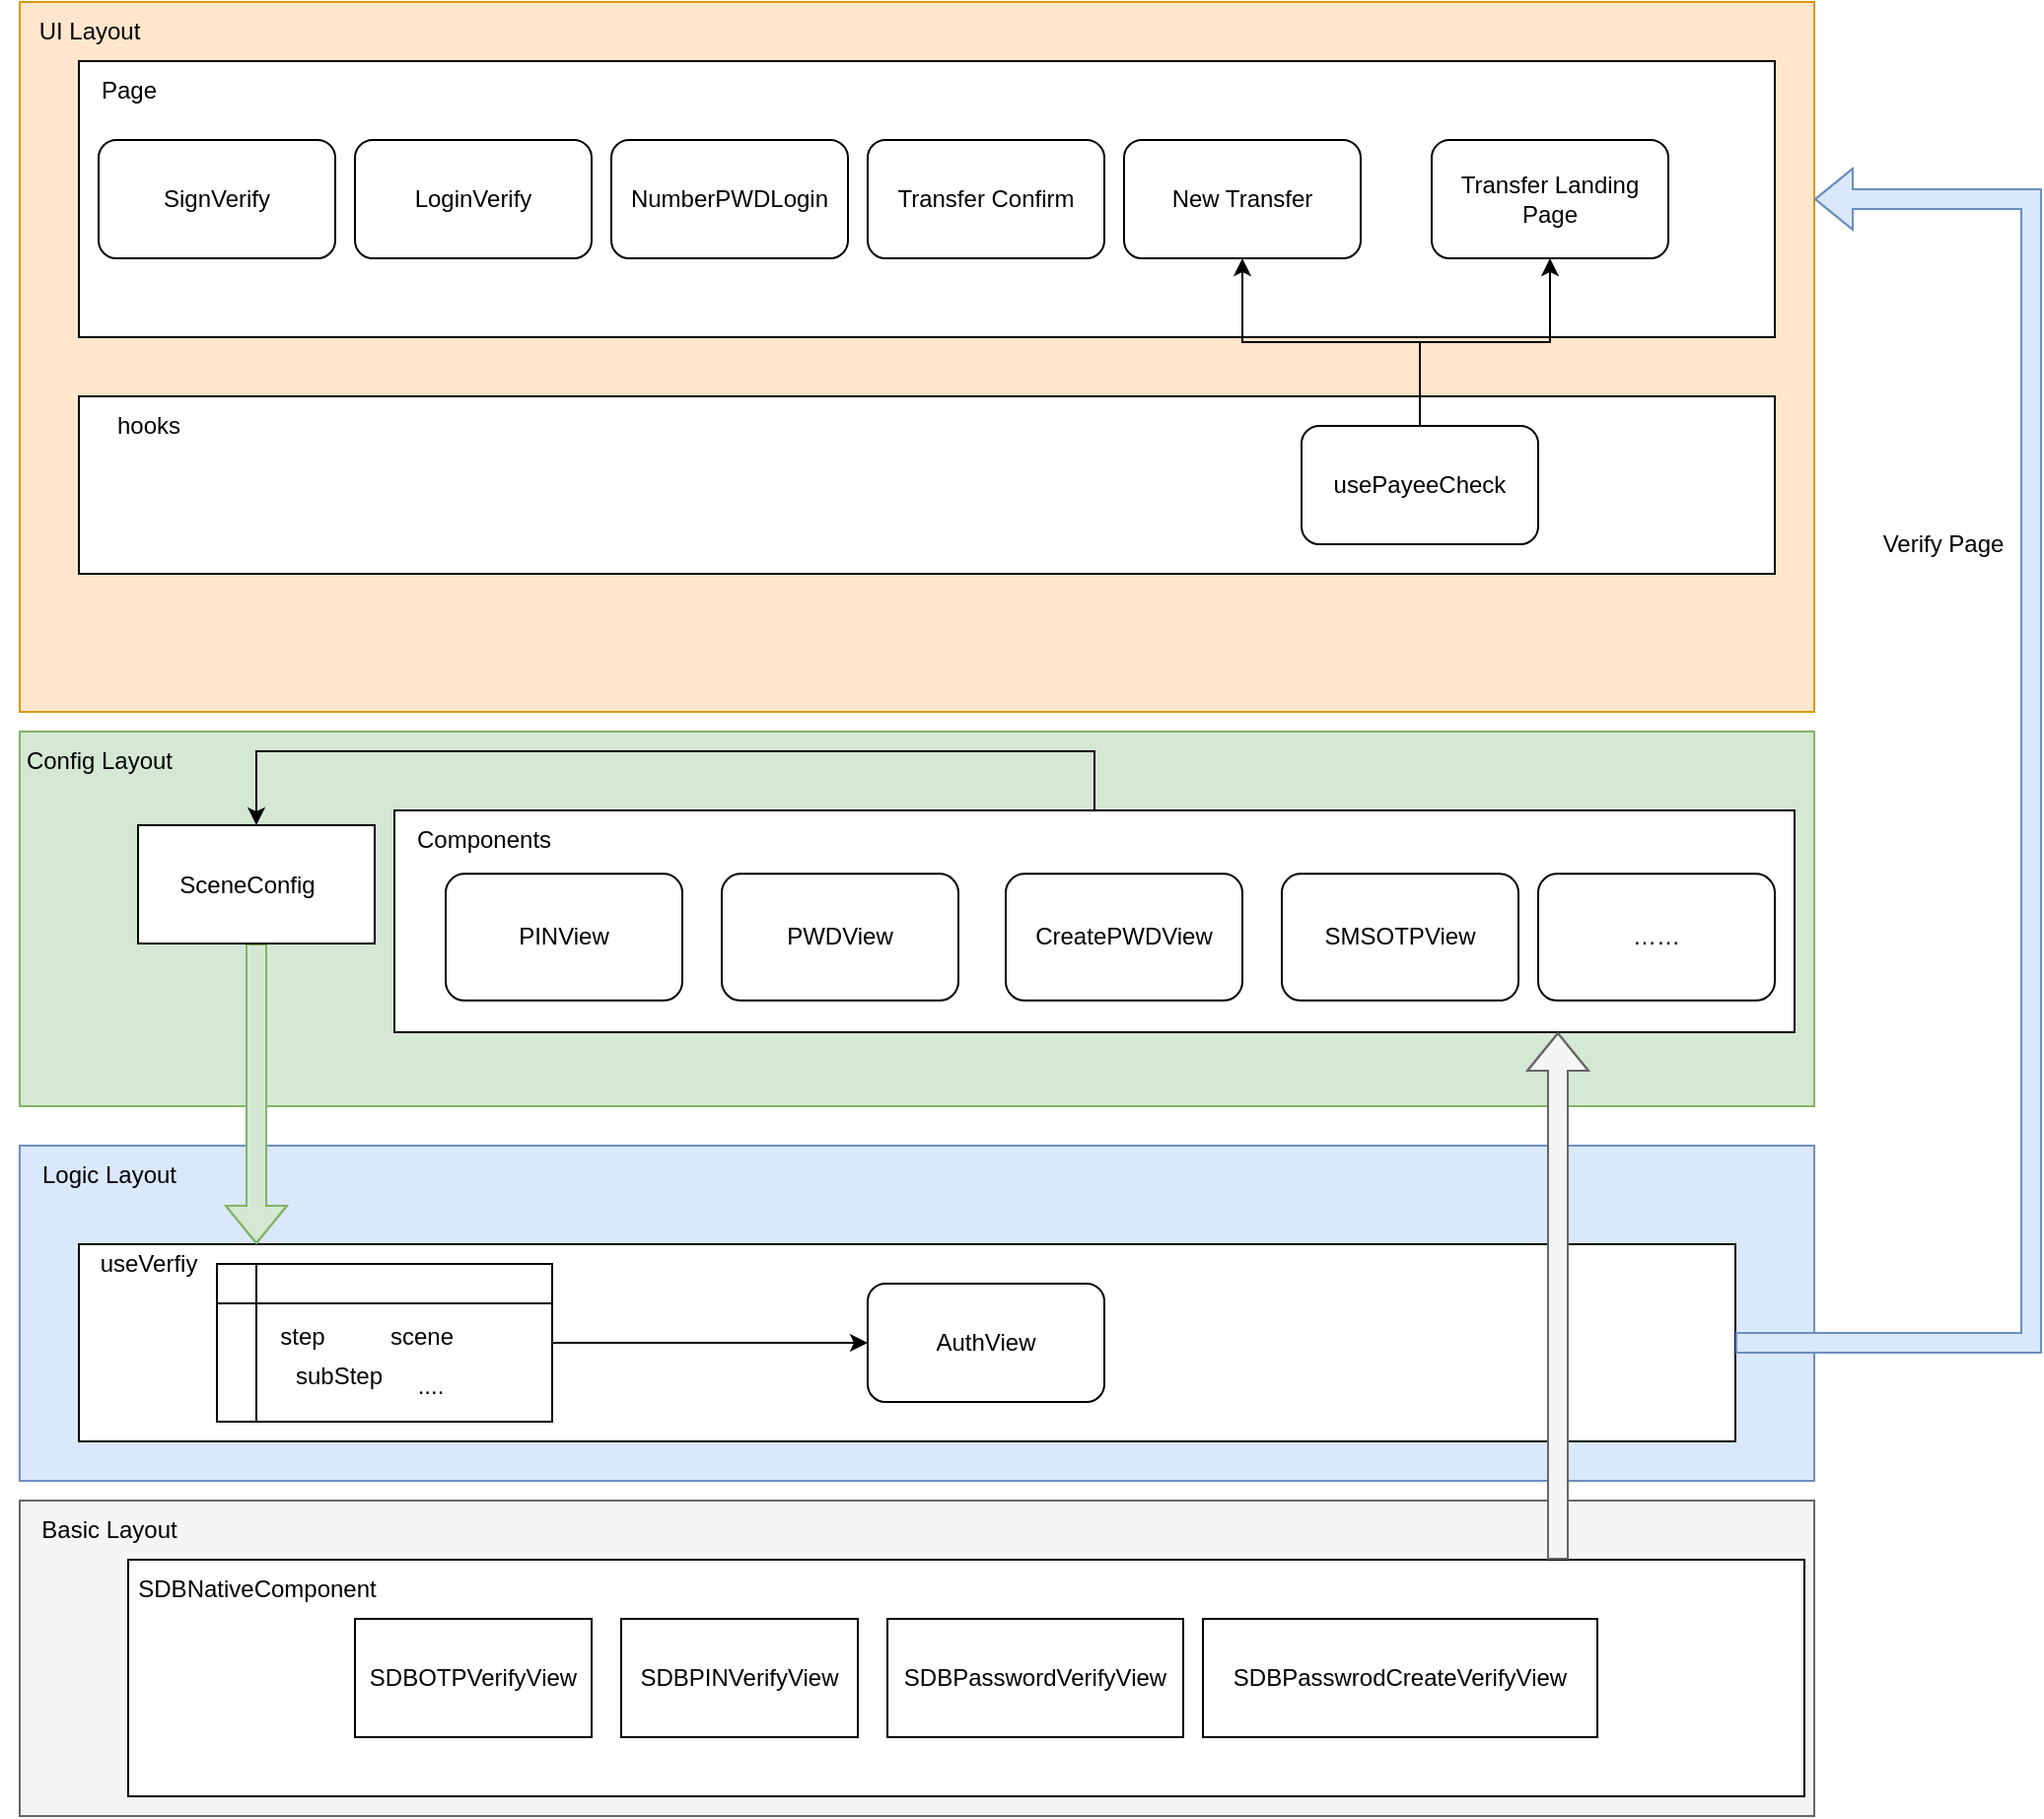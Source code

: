 <mxfile version="20.5.3" type="github"><diagram id="tug-MrQS2ArPpJNBZUA7" name="第 1 页"><mxGraphModel dx="1055" dy="1905" grid="1" gridSize="10" guides="1" tooltips="1" connect="1" arrows="1" fold="1" page="1" pageScale="1" pageWidth="827" pageHeight="1169" math="0" shadow="0"><root><mxCell id="0"/><mxCell id="1" parent="0"/><mxCell id="47pUHz8qlLQvw9tdH5vL-1" value="" style="rounded=0;whiteSpace=wrap;html=1;fillColor=#ffe6cc;strokeColor=#d79b00;" parent="1" vertex="1"><mxGeometry x="80" y="-10" width="910" height="360" as="geometry"/></mxCell><mxCell id="M3Hd-Tm1F2NimB2cvf0I-9" value="" style="rounded=0;whiteSpace=wrap;html=1;" vertex="1" parent="1"><mxGeometry x="110" y="190" width="860" height="90" as="geometry"/></mxCell><mxCell id="47pUHz8qlLQvw9tdH5vL-11" value="" style="rounded=0;whiteSpace=wrap;html=1;fillColor=#dae8fc;strokeColor=#6c8ebf;" parent="1" vertex="1"><mxGeometry x="80" y="570" width="910" height="170" as="geometry"/></mxCell><mxCell id="47pUHz8qlLQvw9tdH5vL-2" value="" style="rounded=0;whiteSpace=wrap;html=1;" parent="1" vertex="1"><mxGeometry x="110" y="20" width="860" height="140" as="geometry"/></mxCell><mxCell id="47pUHz8qlLQvw9tdH5vL-3" value="Page" style="text;html=1;align=center;verticalAlign=middle;resizable=0;points=[];autosize=1;strokeColor=none;fillColor=none;" parent="1" vertex="1"><mxGeometry x="110" y="20" width="50" height="30" as="geometry"/></mxCell><mxCell id="47pUHz8qlLQvw9tdH5vL-4" value="SignVerify" style="rounded=1;whiteSpace=wrap;html=1;fontFamily=Helvetica;fontSize=12;fontColor=default;align=center;strokeColor=default;fillColor=default;" parent="1" vertex="1"><mxGeometry x="120" y="60" width="120" height="60" as="geometry"/></mxCell><mxCell id="47pUHz8qlLQvw9tdH5vL-5" value="LoginVerify" style="rounded=1;whiteSpace=wrap;html=1;fontFamily=Helvetica;fontSize=12;fontColor=default;align=center;strokeColor=default;fillColor=default;" parent="1" vertex="1"><mxGeometry x="250" y="60" width="120" height="60" as="geometry"/></mxCell><mxCell id="47pUHz8qlLQvw9tdH5vL-6" value="" style="rounded=0;whiteSpace=wrap;html=1;" parent="1" vertex="1"><mxGeometry x="110" y="620" width="840" height="100" as="geometry"/></mxCell><mxCell id="M3Hd-Tm1F2NimB2cvf0I-25" style="edgeStyle=orthogonalEdgeStyle;rounded=0;orthogonalLoop=1;jettySize=auto;html=1;shape=flexArrow;fillColor=#dae8fc;strokeColor=#6c8ebf;exitX=1;exitY=0.5;exitDx=0;exitDy=0;" edge="1" parent="1" source="47pUHz8qlLQvw9tdH5vL-6" target="47pUHz8qlLQvw9tdH5vL-1"><mxGeometry relative="1" as="geometry"><mxPoint x="960" y="670" as="sourcePoint"/><Array as="points"><mxPoint x="1100" y="670"/><mxPoint x="1100" y="90"/></Array></mxGeometry></mxCell><mxCell id="47pUHz8qlLQvw9tdH5vL-8" value="AuthView" style="rounded=1;whiteSpace=wrap;html=1;" parent="1" vertex="1"><mxGeometry x="510" y="640" width="120" height="60" as="geometry"/></mxCell><mxCell id="47pUHz8qlLQvw9tdH5vL-9" value="&lt;span style=&quot;&quot;&gt;useVerfiy&lt;/span&gt;" style="text;html=1;align=center;verticalAlign=middle;resizable=0;points=[];autosize=1;strokeColor=none;fillColor=none;" parent="1" vertex="1"><mxGeometry x="110" y="615" width="70" height="30" as="geometry"/></mxCell><mxCell id="47pUHz8qlLQvw9tdH5vL-10" value="UI Layout" style="text;html=1;align=center;verticalAlign=middle;resizable=0;points=[];autosize=1;strokeColor=none;fillColor=none;" parent="1" vertex="1"><mxGeometry x="80" y="-10" width="70" height="30" as="geometry"/></mxCell><mxCell id="47pUHz8qlLQvw9tdH5vL-12" value="Logic Layout" style="text;html=1;align=center;verticalAlign=middle;resizable=0;points=[];autosize=1;strokeColor=none;fillColor=none;" parent="1" vertex="1"><mxGeometry x="80" y="570" width="90" height="30" as="geometry"/></mxCell><mxCell id="47pUHz8qlLQvw9tdH5vL-13" value="" style="rounded=0;whiteSpace=wrap;html=1;fillColor=#f5f5f5;fontColor=#333333;strokeColor=#666666;" parent="1" vertex="1"><mxGeometry x="80" y="750" width="910" height="160" as="geometry"/></mxCell><mxCell id="47pUHz8qlLQvw9tdH5vL-14" value="Basic Layout" style="text;html=1;align=center;verticalAlign=middle;resizable=0;points=[];autosize=1;strokeColor=none;fillColor=none;" parent="1" vertex="1"><mxGeometry x="80" y="750" width="90" height="30" as="geometry"/></mxCell><mxCell id="47pUHz8qlLQvw9tdH5vL-22" value="" style="group" parent="1" vertex="1" connectable="0"><mxGeometry x="180" y="630" width="170" height="80" as="geometry"/></mxCell><mxCell id="47pUHz8qlLQvw9tdH5vL-20" value="" style="shape=internalStorage;whiteSpace=wrap;html=1;backgroundOutline=1;" parent="47pUHz8qlLQvw9tdH5vL-22" vertex="1"><mxGeometry width="170" height="80" as="geometry"/></mxCell><mxCell id="47pUHz8qlLQvw9tdH5vL-15" value="step" style="text;html=1;strokeColor=none;fillColor=none;align=center;verticalAlign=middle;whiteSpace=wrap;rounded=0;" parent="47pUHz8qlLQvw9tdH5vL-22" vertex="1"><mxGeometry x="17" y="26.67" width="53" height="20" as="geometry"/></mxCell><mxCell id="47pUHz8qlLQvw9tdH5vL-16" value="scene" style="text;html=1;strokeColor=none;fillColor=none;align=center;verticalAlign=middle;whiteSpace=wrap;rounded=0;" parent="47pUHz8qlLQvw9tdH5vL-22" vertex="1"><mxGeometry x="80" y="26.67" width="47.5" height="20" as="geometry"/></mxCell><mxCell id="47pUHz8qlLQvw9tdH5vL-17" value="subStep" style="text;html=1;strokeColor=none;fillColor=none;align=center;verticalAlign=middle;whiteSpace=wrap;rounded=0;" parent="47pUHz8qlLQvw9tdH5vL-22" vertex="1"><mxGeometry x="34" y="46.67" width="56" height="20" as="geometry"/></mxCell><mxCell id="47pUHz8qlLQvw9tdH5vL-21" value="...." style="text;html=1;align=center;verticalAlign=middle;resizable=0;points=[];autosize=1;strokeColor=none;fillColor=none;" parent="47pUHz8qlLQvw9tdH5vL-22" vertex="1"><mxGeometry x="87.5" y="46.67" width="40" height="30" as="geometry"/></mxCell><mxCell id="M3Hd-Tm1F2NimB2cvf0I-1" value="" style="rounded=0;whiteSpace=wrap;html=1;fillColor=#d5e8d4;strokeColor=#82b366;" vertex="1" parent="1"><mxGeometry x="80" y="360" width="910" height="190" as="geometry"/></mxCell><mxCell id="M3Hd-Tm1F2NimB2cvf0I-5" value="Transfer Confirm" style="rounded=1;whiteSpace=wrap;html=1;fontFamily=Helvetica;fontSize=12;fontColor=default;align=center;strokeColor=default;fillColor=default;" vertex="1" parent="1"><mxGeometry x="510" y="60" width="120" height="60" as="geometry"/></mxCell><mxCell id="M3Hd-Tm1F2NimB2cvf0I-6" value="New Transfer" style="rounded=1;whiteSpace=wrap;html=1;fontFamily=Helvetica;fontSize=12;fontColor=default;align=center;strokeColor=default;fillColor=default;" vertex="1" parent="1"><mxGeometry x="640" y="60" width="120" height="60" as="geometry"/></mxCell><mxCell id="M3Hd-Tm1F2NimB2cvf0I-8" value="Transfer Landing Page" style="rounded=1;whiteSpace=wrap;html=1;fontFamily=Helvetica;fontSize=12;fontColor=default;align=center;strokeColor=default;fillColor=default;" vertex="1" parent="1"><mxGeometry x="796" y="60" width="120" height="60" as="geometry"/></mxCell><mxCell id="M3Hd-Tm1F2NimB2cvf0I-10" style="edgeStyle=orthogonalEdgeStyle;rounded=0;orthogonalLoop=1;jettySize=auto;html=1;" edge="1" parent="1" source="M3Hd-Tm1F2NimB2cvf0I-12" target="M3Hd-Tm1F2NimB2cvf0I-6"><mxGeometry relative="1" as="geometry"/></mxCell><mxCell id="M3Hd-Tm1F2NimB2cvf0I-11" style="edgeStyle=orthogonalEdgeStyle;rounded=0;orthogonalLoop=1;jettySize=auto;html=1;" edge="1" parent="1" source="M3Hd-Tm1F2NimB2cvf0I-12" target="M3Hd-Tm1F2NimB2cvf0I-8"><mxGeometry relative="1" as="geometry"/></mxCell><mxCell id="M3Hd-Tm1F2NimB2cvf0I-12" value="usePayeeCheck" style="rounded=1;whiteSpace=wrap;html=1;fontFamily=Helvetica;fontSize=12;fontColor=default;align=center;strokeColor=default;fillColor=default;" vertex="1" parent="1"><mxGeometry x="730" y="205" width="120" height="60" as="geometry"/></mxCell><mxCell id="M3Hd-Tm1F2NimB2cvf0I-13" value="hooks" style="text;html=1;align=center;verticalAlign=middle;resizable=0;points=[];autosize=1;strokeColor=none;fillColor=none;" vertex="1" parent="1"><mxGeometry x="115" y="190" width="60" height="30" as="geometry"/></mxCell><mxCell id="M3Hd-Tm1F2NimB2cvf0I-14" value="NumberPWDLogin" style="rounded=1;whiteSpace=wrap;html=1;fontFamily=Helvetica;fontSize=12;fontColor=default;align=center;strokeColor=default;fillColor=default;" vertex="1" parent="1"><mxGeometry x="380" y="60" width="120" height="60" as="geometry"/></mxCell><mxCell id="M3Hd-Tm1F2NimB2cvf0I-15" value="Config Layout" style="text;html=1;align=center;verticalAlign=middle;resizable=0;points=[];autosize=1;strokeColor=none;fillColor=none;" vertex="1" parent="1"><mxGeometry x="70" y="360" width="100" height="30" as="geometry"/></mxCell><mxCell id="M3Hd-Tm1F2NimB2cvf0I-23" style="edgeStyle=orthogonalEdgeStyle;rounded=0;orthogonalLoop=1;jettySize=auto;html=1;fillColor=#d5e8d4;strokeColor=#82b366;shape=flexArrow;" edge="1" parent="1" source="M3Hd-Tm1F2NimB2cvf0I-17"><mxGeometry relative="1" as="geometry"><mxPoint x="200" y="620" as="targetPoint"/></mxGeometry></mxCell><mxCell id="M3Hd-Tm1F2NimB2cvf0I-17" value="" style="rounded=0;whiteSpace=wrap;html=1;" vertex="1" parent="1"><mxGeometry x="140" y="407.5" width="120" height="60" as="geometry"/></mxCell><mxCell id="M3Hd-Tm1F2NimB2cvf0I-21" value="" style="group" vertex="1" connectable="0" parent="1"><mxGeometry x="270" y="400" width="710" height="112.5" as="geometry"/></mxCell><mxCell id="M3Hd-Tm1F2NimB2cvf0I-19" value="" style="rounded=0;whiteSpace=wrap;html=1;" vertex="1" parent="M3Hd-Tm1F2NimB2cvf0I-21"><mxGeometry width="710" height="112.5" as="geometry"/></mxCell><mxCell id="47pUHz8qlLQvw9tdH5vL-24" value="PINView" style="rounded=1;whiteSpace=wrap;html=1;" parent="M3Hd-Tm1F2NimB2cvf0I-21" vertex="1"><mxGeometry x="26" y="32.143" width="120" height="64.286" as="geometry"/></mxCell><mxCell id="47pUHz8qlLQvw9tdH5vL-25" value="PWDView" style="rounded=1;whiteSpace=wrap;html=1;" parent="M3Hd-Tm1F2NimB2cvf0I-21" vertex="1"><mxGeometry x="166" y="32.143" width="120" height="64.286" as="geometry"/></mxCell><mxCell id="47pUHz8qlLQvw9tdH5vL-26" value="CreatePWDView" style="rounded=1;whiteSpace=wrap;html=1;" parent="M3Hd-Tm1F2NimB2cvf0I-21" vertex="1"><mxGeometry x="310" y="32.143" width="120" height="64.286" as="geometry"/></mxCell><mxCell id="47pUHz8qlLQvw9tdH5vL-27" value="SMSOTPView" style="rounded=1;whiteSpace=wrap;html=1;" parent="M3Hd-Tm1F2NimB2cvf0I-21" vertex="1"><mxGeometry x="450" y="32.143" width="120" height="64.286" as="geometry"/></mxCell><mxCell id="M3Hd-Tm1F2NimB2cvf0I-16" value="……" style="rounded=1;whiteSpace=wrap;html=1;" vertex="1" parent="M3Hd-Tm1F2NimB2cvf0I-21"><mxGeometry x="580" y="32.143" width="120" height="64.286" as="geometry"/></mxCell><mxCell id="M3Hd-Tm1F2NimB2cvf0I-20" value="Components" style="text;html=1;align=center;verticalAlign=middle;resizable=0;points=[];autosize=1;strokeColor=none;fillColor=none;" vertex="1" parent="M3Hd-Tm1F2NimB2cvf0I-21"><mxGeometry width="90" height="30" as="geometry"/></mxCell><mxCell id="M3Hd-Tm1F2NimB2cvf0I-22" value="&lt;span style=&quot;&quot;&gt;SceneConfig&lt;/span&gt;" style="text;html=1;align=center;verticalAlign=middle;resizable=0;points=[];autosize=1;strokeColor=none;fillColor=none;" vertex="1" parent="1"><mxGeometry x="150" y="422.5" width="90" height="30" as="geometry"/></mxCell><mxCell id="M3Hd-Tm1F2NimB2cvf0I-24" style="edgeStyle=orthogonalEdgeStyle;rounded=0;orthogonalLoop=1;jettySize=auto;html=1;" edge="1" parent="1" source="47pUHz8qlLQvw9tdH5vL-20" target="47pUHz8qlLQvw9tdH5vL-8"><mxGeometry relative="1" as="geometry"/></mxCell><mxCell id="M3Hd-Tm1F2NimB2cvf0I-34" value="" style="group" vertex="1" connectable="0" parent="1"><mxGeometry x="130" y="780" width="855" height="120" as="geometry"/></mxCell><mxCell id="M3Hd-Tm1F2NimB2cvf0I-32" value="" style="rounded=0;whiteSpace=wrap;html=1;" vertex="1" parent="M3Hd-Tm1F2NimB2cvf0I-34"><mxGeometry x="5" width="850" height="120" as="geometry"/></mxCell><mxCell id="M3Hd-Tm1F2NimB2cvf0I-27" value="SDBOTPVerifyView" style="whiteSpace=wrap;html=1;" vertex="1" parent="M3Hd-Tm1F2NimB2cvf0I-34"><mxGeometry x="120" y="30" width="120" height="60" as="geometry"/></mxCell><mxCell id="M3Hd-Tm1F2NimB2cvf0I-28" value="SDBPINVerifyView" style="whiteSpace=wrap;html=1;" vertex="1" parent="M3Hd-Tm1F2NimB2cvf0I-34"><mxGeometry x="255" y="30" width="120" height="60" as="geometry"/></mxCell><mxCell id="M3Hd-Tm1F2NimB2cvf0I-29" value="SDBPasswordVerifyView" style="whiteSpace=wrap;html=1;" vertex="1" parent="M3Hd-Tm1F2NimB2cvf0I-34"><mxGeometry x="390" y="30" width="150" height="60" as="geometry"/></mxCell><mxCell id="M3Hd-Tm1F2NimB2cvf0I-30" value="SDBPasswrodCreateVerifyView" style="whiteSpace=wrap;html=1;" vertex="1" parent="M3Hd-Tm1F2NimB2cvf0I-34"><mxGeometry x="550" y="30" width="200" height="60" as="geometry"/></mxCell><mxCell id="M3Hd-Tm1F2NimB2cvf0I-33" value="SDBNativeComponent" style="text;html=1;align=center;verticalAlign=middle;resizable=0;points=[];autosize=1;strokeColor=none;fillColor=none;" vertex="1" parent="M3Hd-Tm1F2NimB2cvf0I-34"><mxGeometry width="140" height="30" as="geometry"/></mxCell><mxCell id="M3Hd-Tm1F2NimB2cvf0I-35" style="edgeStyle=orthogonalEdgeStyle;rounded=0;orthogonalLoop=1;jettySize=auto;html=1;shape=flexArrow;fillColor=#f5f5f5;strokeColor=#666666;" edge="1" parent="1" source="M3Hd-Tm1F2NimB2cvf0I-32" target="M3Hd-Tm1F2NimB2cvf0I-19"><mxGeometry relative="1" as="geometry"><Array as="points"><mxPoint x="860" y="610"/><mxPoint x="860" y="610"/></Array></mxGeometry></mxCell><mxCell id="M3Hd-Tm1F2NimB2cvf0I-36" value="Verify Page" style="text;html=1;align=center;verticalAlign=middle;resizable=0;points=[];autosize=1;strokeColor=none;fillColor=none;" vertex="1" parent="1"><mxGeometry x="1015" y="250" width="80" height="30" as="geometry"/></mxCell><mxCell id="M3Hd-Tm1F2NimB2cvf0I-37" value="" style="endArrow=classic;html=1;rounded=0;fillColor=#FFFFFF;entryX=0.5;entryY=0;entryDx=0;entryDy=0;exitX=0.5;exitY=0;exitDx=0;exitDy=0;" edge="1" parent="1" source="M3Hd-Tm1F2NimB2cvf0I-19" target="M3Hd-Tm1F2NimB2cvf0I-17"><mxGeometry width="50" height="50" relative="1" as="geometry"><mxPoint x="570" y="580" as="sourcePoint"/><mxPoint x="620" y="530" as="targetPoint"/><Array as="points"><mxPoint x="625" y="370"/><mxPoint x="200" y="370"/></Array></mxGeometry></mxCell></root></mxGraphModel></diagram></mxfile>